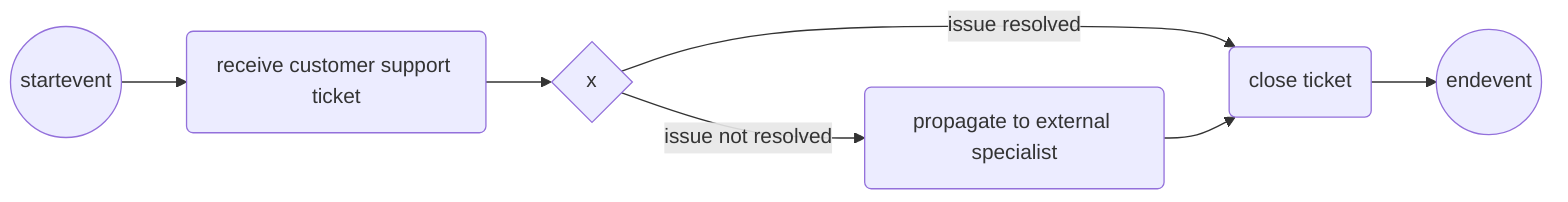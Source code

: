 flowchart LR
1:startevent:((startevent))-->2:task:(receive customer support ticket)
2:task:-->3:exclusivegateway:{x}
3:exclusivegateway:{x}-->|issue resolved| 4:task:(close ticket)
3:exclusivegateway:{x}-->|issue not resolved| 5:task:(propagate to external specialist)
5:task:-->4:task:
4:task:-->6:endevent:((endevent))
